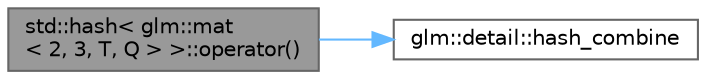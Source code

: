 digraph "std::hash&lt; glm::mat&lt; 2, 3, T, Q &gt; &gt;::operator()"
{
 // LATEX_PDF_SIZE
  bgcolor="transparent";
  edge [fontname=Helvetica,fontsize=10,labelfontname=Helvetica,labelfontsize=10];
  node [fontname=Helvetica,fontsize=10,shape=box,height=0.2,width=0.4];
  rankdir="LR";
  Node1 [id="Node000001",label="std::hash\< glm::mat\l\< 2, 3, T, Q \> \>::operator()",height=0.2,width=0.4,color="gray40", fillcolor="grey60", style="filled", fontcolor="black",tooltip=" "];
  Node1 -> Node2 [id="edge1_Node000001_Node000002",color="steelblue1",style="solid",tooltip=" "];
  Node2 [id="Node000002",label="glm::detail::hash_combine",height=0.2,width=0.4,color="grey40", fillcolor="white", style="filled",URL="$namespaceglm_1_1detail.html#a391b3eb8d7f4662a1b31046bd69f2755",tooltip=" "];
}
